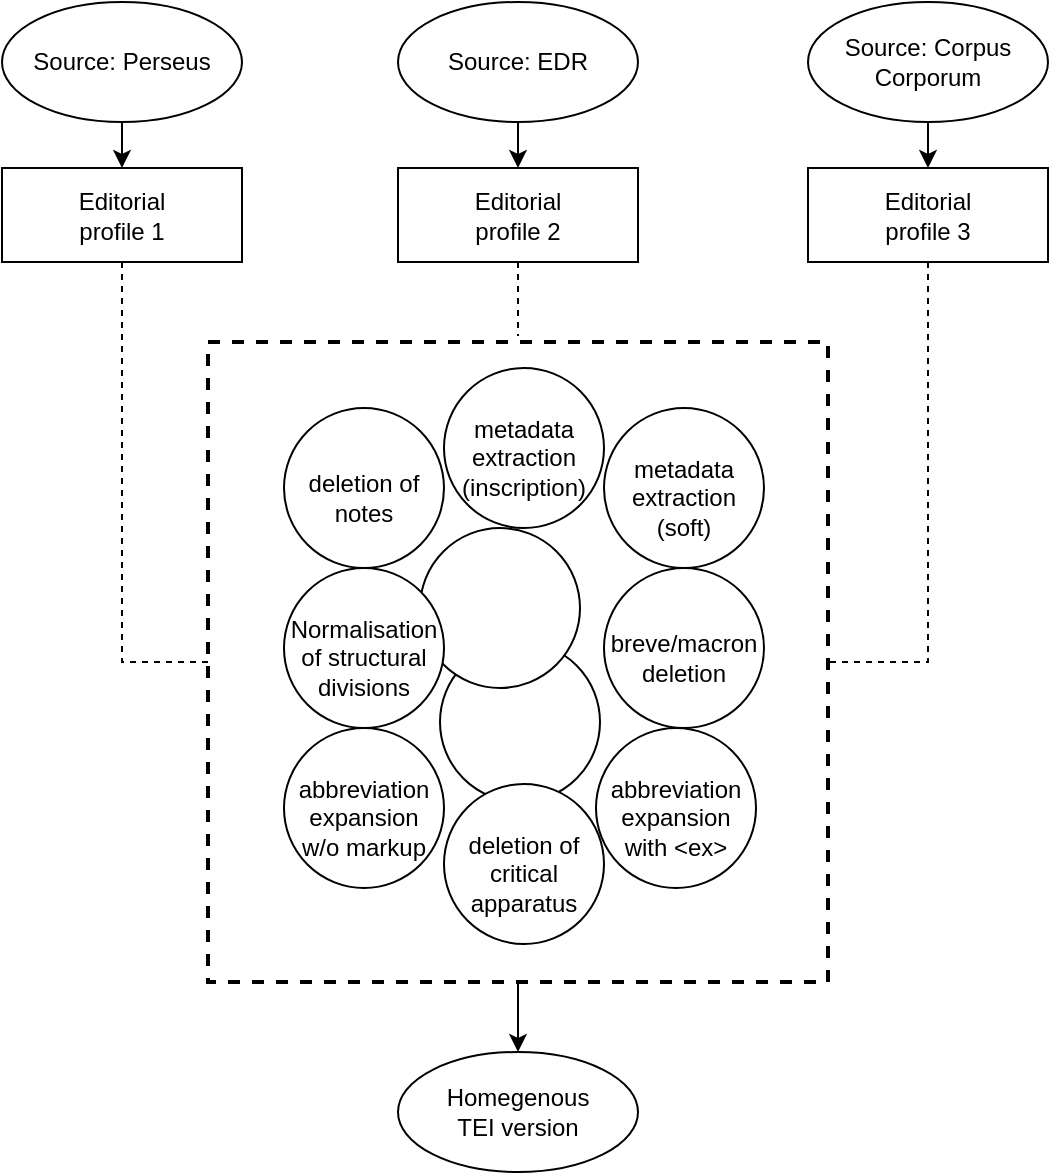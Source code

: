 <mxfile version="21.0.8" type="device"><diagram name="Página-1" id="6KKkRbg0XZFEJMujEW8M"><mxGraphModel dx="1360" dy="795" grid="1" gridSize="10" guides="1" tooltips="1" connect="1" arrows="1" fold="1" page="1" pageScale="1" pageWidth="827" pageHeight="1169" math="0" shadow="0"><root><mxCell id="0"/><mxCell id="1" parent="0"/><mxCell id="qWgKbdYGqGgXSf05Kmpp-70" style="edgeStyle=orthogonalEdgeStyle;rounded=0;orthogonalLoop=1;jettySize=auto;html=1;exitX=0.5;exitY=1;exitDx=0;exitDy=0;entryX=0.5;entryY=0;entryDx=0;entryDy=0;" edge="1" parent="1" source="qWgKbdYGqGgXSf05Kmpp-55" target="lQjCfOgTE3mjWnrbj9Xz-10"><mxGeometry relative="1" as="geometry"/></mxCell><mxCell id="qWgKbdYGqGgXSf05Kmpp-55" value="" style="rounded=0;whiteSpace=wrap;html=1;strokeWidth=2;dashed=1;" vertex="1" parent="1"><mxGeometry x="290" y="230" width="310" height="320" as="geometry"/></mxCell><mxCell id="qWgKbdYGqGgXSf05Kmpp-46" value="" style="ellipse;whiteSpace=wrap;html=1;aspect=fixed;" vertex="1" parent="1"><mxGeometry x="406" y="380" width="80" height="80" as="geometry"/></mxCell><mxCell id="qWgKbdYGqGgXSf05Kmpp-45" value="" style="ellipse;whiteSpace=wrap;html=1;aspect=fixed;" vertex="1" parent="1"><mxGeometry x="396" y="323" width="80" height="80" as="geometry"/></mxCell><mxCell id="lQjCfOgTE3mjWnrbj9Xz-5" value="" style="edgeStyle=orthogonalEdgeStyle;rounded=0;orthogonalLoop=1;jettySize=auto;html=1;" parent="1" source="lQjCfOgTE3mjWnrbj9Xz-1" target="lQjCfOgTE3mjWnrbj9Xz-4" edge="1"><mxGeometry relative="1" as="geometry"/></mxCell><mxCell id="lQjCfOgTE3mjWnrbj9Xz-1" value="Source: Perseus " style="ellipse;whiteSpace=wrap;html=1;" parent="1" vertex="1"><mxGeometry x="187" y="60" width="120" height="60" as="geometry"/></mxCell><mxCell id="lQjCfOgTE3mjWnrbj9Xz-7" value="" style="edgeStyle=orthogonalEdgeStyle;rounded=0;orthogonalLoop=1;jettySize=auto;html=1;" parent="1" source="lQjCfOgTE3mjWnrbj9Xz-2" target="lQjCfOgTE3mjWnrbj9Xz-6" edge="1"><mxGeometry relative="1" as="geometry"/></mxCell><mxCell id="lQjCfOgTE3mjWnrbj9Xz-2" value="Source: EDR" style="ellipse;whiteSpace=wrap;html=1;" parent="1" vertex="1"><mxGeometry x="385" y="60" width="120" height="60" as="geometry"/></mxCell><mxCell id="lQjCfOgTE3mjWnrbj9Xz-4" value="" style="whiteSpace=wrap;html=1;" parent="1" vertex="1"><mxGeometry x="187" y="143" width="120" height="47" as="geometry"/></mxCell><mxCell id="qWgKbdYGqGgXSf05Kmpp-69" value="" style="edgeStyle=orthogonalEdgeStyle;rounded=0;orthogonalLoop=1;jettySize=auto;html=1;endArrow=none;endFill=0;dashed=1;" edge="1" parent="1" source="lQjCfOgTE3mjWnrbj9Xz-6"><mxGeometry relative="1" as="geometry"><mxPoint x="445" y="227" as="targetPoint"/></mxGeometry></mxCell><mxCell id="lQjCfOgTE3mjWnrbj9Xz-6" value="" style="whiteSpace=wrap;html=1;" parent="1" vertex="1"><mxGeometry x="385" y="143" width="120" height="47" as="geometry"/></mxCell><mxCell id="qWgKbdYGqGgXSf05Kmpp-66" style="edgeStyle=orthogonalEdgeStyle;rounded=0;orthogonalLoop=1;jettySize=auto;html=1;entryX=0;entryY=0.5;entryDx=0;entryDy=0;exitX=0.5;exitY=1;exitDx=0;exitDy=0;dashed=1;endArrow=none;endFill=0;" edge="1" parent="1" source="lQjCfOgTE3mjWnrbj9Xz-4" target="qWgKbdYGqGgXSf05Kmpp-55"><mxGeometry relative="1" as="geometry"/></mxCell><mxCell id="lQjCfOgTE3mjWnrbj9Xz-8" value="Editorial profile 1" style="text;html=1;strokeColor=none;fillColor=none;align=center;verticalAlign=middle;whiteSpace=wrap;rounded=0;" parent="1" vertex="1"><mxGeometry x="217" y="151.5" width="60" height="30" as="geometry"/></mxCell><mxCell id="lQjCfOgTE3mjWnrbj9Xz-9" value="Editorial profile 2" style="text;html=1;strokeColor=none;fillColor=none;align=center;verticalAlign=middle;whiteSpace=wrap;rounded=0;" parent="1" vertex="1"><mxGeometry x="415" y="151.5" width="60" height="30" as="geometry"/></mxCell><mxCell id="lQjCfOgTE3mjWnrbj9Xz-10" value="" style="ellipse;whiteSpace=wrap;html=1;" parent="1" vertex="1"><mxGeometry x="385" y="585" width="120" height="60" as="geometry"/></mxCell><mxCell id="lQjCfOgTE3mjWnrbj9Xz-11" value="Homegenous TEI version" style="text;html=1;strokeColor=none;fillColor=none;align=center;verticalAlign=middle;whiteSpace=wrap;rounded=0;" parent="1" vertex="1"><mxGeometry x="415" y="599" width="60" height="31" as="geometry"/></mxCell><mxCell id="qWgKbdYGqGgXSf05Kmpp-1" value="" style="edgeStyle=orthogonalEdgeStyle;rounded=0;orthogonalLoop=1;jettySize=auto;html=1;" edge="1" parent="1" source="qWgKbdYGqGgXSf05Kmpp-2" target="qWgKbdYGqGgXSf05Kmpp-3"><mxGeometry relative="1" as="geometry"/></mxCell><mxCell id="qWgKbdYGqGgXSf05Kmpp-2" value="&lt;div&gt;Source: Corpus Corporum&lt;/div&gt;" style="ellipse;whiteSpace=wrap;html=1;" vertex="1" parent="1"><mxGeometry x="590" y="60" width="120" height="60" as="geometry"/></mxCell><mxCell id="qWgKbdYGqGgXSf05Kmpp-3" value="" style="whiteSpace=wrap;html=1;" vertex="1" parent="1"><mxGeometry x="590" y="143" width="120" height="47" as="geometry"/></mxCell><mxCell id="qWgKbdYGqGgXSf05Kmpp-67" style="edgeStyle=orthogonalEdgeStyle;rounded=0;orthogonalLoop=1;jettySize=auto;html=1;entryX=1;entryY=0.5;entryDx=0;entryDy=0;exitX=0.5;exitY=1;exitDx=0;exitDy=0;dashed=1;endArrow=none;endFill=0;" edge="1" parent="1" source="qWgKbdYGqGgXSf05Kmpp-3" target="qWgKbdYGqGgXSf05Kmpp-55"><mxGeometry relative="1" as="geometry"/></mxCell><mxCell id="qWgKbdYGqGgXSf05Kmpp-4" value="Editorial profile 3" style="text;html=1;strokeColor=none;fillColor=none;align=center;verticalAlign=middle;whiteSpace=wrap;rounded=0;" vertex="1" parent="1"><mxGeometry x="620" y="151.5" width="60" height="30" as="geometry"/></mxCell><mxCell id="qWgKbdYGqGgXSf05Kmpp-11" value="" style="group" vertex="1" connectable="0" parent="1"><mxGeometry x="328" y="343" width="80" height="80" as="geometry"/></mxCell><mxCell id="qWgKbdYGqGgXSf05Kmpp-12" value="" style="ellipse;whiteSpace=wrap;html=1;aspect=fixed;" vertex="1" parent="qWgKbdYGqGgXSf05Kmpp-11"><mxGeometry width="80" height="80" as="geometry"/></mxCell><mxCell id="qWgKbdYGqGgXSf05Kmpp-13" value="Normalisation of structural divisions" style="text;html=1;strokeColor=none;fillColor=none;align=center;verticalAlign=middle;whiteSpace=wrap;rounded=0;" vertex="1" parent="qWgKbdYGqGgXSf05Kmpp-11"><mxGeometry x="10" y="30" width="60" height="30" as="geometry"/></mxCell><mxCell id="qWgKbdYGqGgXSf05Kmpp-14" value="" style="group" vertex="1" connectable="0" parent="1"><mxGeometry x="408" y="243" width="80" height="80" as="geometry"/></mxCell><mxCell id="qWgKbdYGqGgXSf05Kmpp-15" value="" style="ellipse;whiteSpace=wrap;html=1;aspect=fixed;" vertex="1" parent="qWgKbdYGqGgXSf05Kmpp-14"><mxGeometry width="80" height="80" as="geometry"/></mxCell><mxCell id="qWgKbdYGqGgXSf05Kmpp-16" value="metadata extraction (inscription)" style="text;html=1;strokeColor=none;fillColor=none;align=center;verticalAlign=middle;whiteSpace=wrap;rounded=0;" vertex="1" parent="qWgKbdYGqGgXSf05Kmpp-14"><mxGeometry x="10" y="30" width="60" height="30" as="geometry"/></mxCell><mxCell id="qWgKbdYGqGgXSf05Kmpp-17" value="" style="group" vertex="1" connectable="0" parent="1"><mxGeometry x="488" y="263" width="80" height="80" as="geometry"/></mxCell><mxCell id="qWgKbdYGqGgXSf05Kmpp-18" value="" style="ellipse;whiteSpace=wrap;html=1;aspect=fixed;" vertex="1" parent="qWgKbdYGqGgXSf05Kmpp-17"><mxGeometry width="80" height="80" as="geometry"/></mxCell><mxCell id="qWgKbdYGqGgXSf05Kmpp-19" value="metadata extraction (soft)" style="text;html=1;strokeColor=none;fillColor=none;align=center;verticalAlign=middle;whiteSpace=wrap;rounded=0;" vertex="1" parent="qWgKbdYGqGgXSf05Kmpp-17"><mxGeometry x="10" y="30" width="60" height="30" as="geometry"/></mxCell><mxCell id="qWgKbdYGqGgXSf05Kmpp-7" value="" style="group" vertex="1" connectable="0" parent="1"><mxGeometry x="328" y="263" width="80" height="80" as="geometry"/></mxCell><mxCell id="qWgKbdYGqGgXSf05Kmpp-5" value="" style="ellipse;whiteSpace=wrap;html=1;aspect=fixed;" vertex="1" parent="qWgKbdYGqGgXSf05Kmpp-7"><mxGeometry width="80" height="80" as="geometry"/></mxCell><mxCell id="qWgKbdYGqGgXSf05Kmpp-6" value="&lt;div&gt;deletion of notes&lt;/div&gt;" style="text;html=1;strokeColor=none;fillColor=none;align=center;verticalAlign=middle;whiteSpace=wrap;rounded=0;" vertex="1" parent="qWgKbdYGqGgXSf05Kmpp-7"><mxGeometry x="10" y="30" width="60" height="30" as="geometry"/></mxCell><mxCell id="qWgKbdYGqGgXSf05Kmpp-27" value="" style="group" vertex="1" connectable="0" parent="1"><mxGeometry x="488" y="343" width="80" height="80" as="geometry"/></mxCell><mxCell id="qWgKbdYGqGgXSf05Kmpp-28" value="" style="ellipse;whiteSpace=wrap;html=1;aspect=fixed;" vertex="1" parent="qWgKbdYGqGgXSf05Kmpp-27"><mxGeometry width="80" height="80" as="geometry"/></mxCell><mxCell id="qWgKbdYGqGgXSf05Kmpp-29" value="breve/macron deletion" style="text;html=1;strokeColor=none;fillColor=none;align=center;verticalAlign=middle;whiteSpace=wrap;rounded=0;" vertex="1" parent="qWgKbdYGqGgXSf05Kmpp-27"><mxGeometry x="10" y="30" width="60" height="30" as="geometry"/></mxCell><mxCell id="qWgKbdYGqGgXSf05Kmpp-30" value="" style="group" vertex="1" connectable="0" parent="1"><mxGeometry x="408" y="451" width="80" height="80" as="geometry"/></mxCell><mxCell id="qWgKbdYGqGgXSf05Kmpp-31" value="" style="ellipse;whiteSpace=wrap;html=1;aspect=fixed;" vertex="1" parent="qWgKbdYGqGgXSf05Kmpp-30"><mxGeometry width="80" height="80" as="geometry"/></mxCell><mxCell id="qWgKbdYGqGgXSf05Kmpp-32" value="&lt;div&gt;deletion of critical apparatus&lt;/div&gt;" style="text;html=1;strokeColor=none;fillColor=none;align=center;verticalAlign=middle;whiteSpace=wrap;rounded=0;" vertex="1" parent="qWgKbdYGqGgXSf05Kmpp-30"><mxGeometry x="10" y="30" width="60" height="30" as="geometry"/></mxCell><mxCell id="qWgKbdYGqGgXSf05Kmpp-33" value="" style="group" vertex="1" connectable="0" parent="1"><mxGeometry x="484" y="423" width="80" height="80" as="geometry"/></mxCell><mxCell id="qWgKbdYGqGgXSf05Kmpp-34" value="" style="ellipse;whiteSpace=wrap;html=1;aspect=fixed;" vertex="1" parent="qWgKbdYGqGgXSf05Kmpp-33"><mxGeometry width="80" height="80" as="geometry"/></mxCell><mxCell id="qWgKbdYGqGgXSf05Kmpp-35" value="&lt;div&gt;abbreviation expansion with &amp;lt;ex&amp;gt;&lt;br&gt;&lt;/div&gt;" style="text;html=1;strokeColor=none;fillColor=none;align=center;verticalAlign=middle;whiteSpace=wrap;rounded=0;" vertex="1" parent="qWgKbdYGqGgXSf05Kmpp-33"><mxGeometry x="10" y="30" width="60" height="30" as="geometry"/></mxCell><mxCell id="qWgKbdYGqGgXSf05Kmpp-36" value="" style="group" vertex="1" connectable="0" parent="1"><mxGeometry x="328" y="423" width="80" height="80" as="geometry"/></mxCell><mxCell id="qWgKbdYGqGgXSf05Kmpp-37" value="" style="ellipse;whiteSpace=wrap;html=1;aspect=fixed;" vertex="1" parent="qWgKbdYGqGgXSf05Kmpp-36"><mxGeometry width="80" height="80" as="geometry"/></mxCell><mxCell id="qWgKbdYGqGgXSf05Kmpp-38" value="&lt;div&gt;abbreviation expansion w/o markup&lt;/div&gt;" style="text;html=1;strokeColor=none;fillColor=none;align=center;verticalAlign=middle;whiteSpace=wrap;rounded=0;" vertex="1" parent="qWgKbdYGqGgXSf05Kmpp-36"><mxGeometry x="10" y="30" width="60" height="30" as="geometry"/></mxCell></root></mxGraphModel></diagram></mxfile>